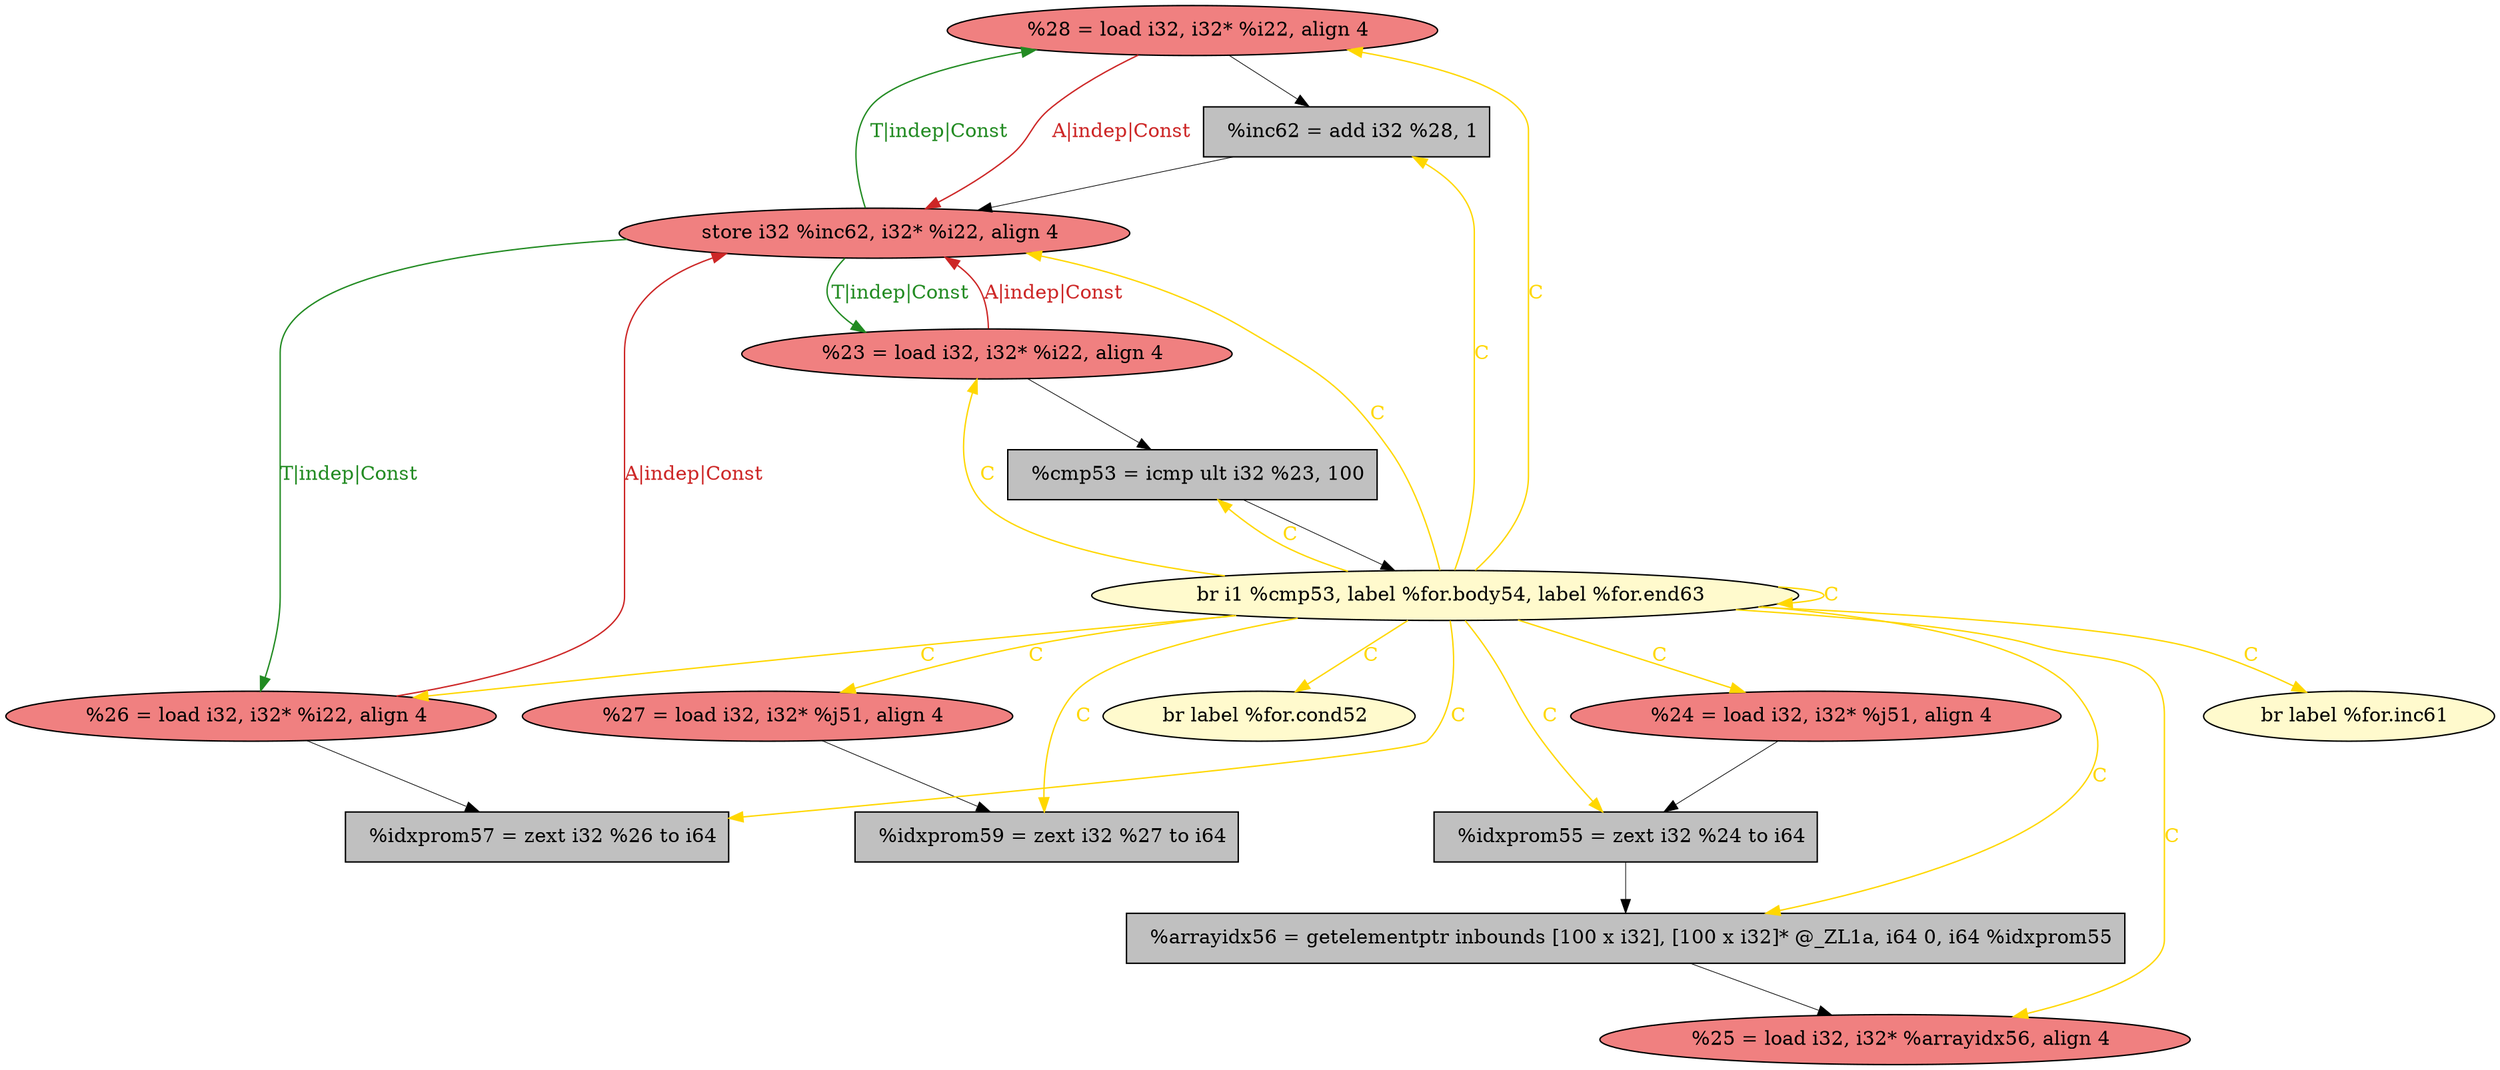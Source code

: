 
digraph G {


node1046 [fillcolor=lightcoral,label="  %28 = load i32, i32* %i22, align 4",shape=ellipse,style=filled ]
node1044 [fillcolor=lightcoral,label="  %27 = load i32, i32* %j51, align 4",shape=ellipse,style=filled ]
node1043 [fillcolor=grey,label="  %inc62 = add i32 %28, 1",shape=rectangle,style=filled ]
node1042 [fillcolor=lemonchiffon,label="  br label %for.inc61",shape=ellipse,style=filled ]
node1041 [fillcolor=lightcoral,label="  %26 = load i32, i32* %i22, align 4",shape=ellipse,style=filled ]
node1039 [fillcolor=lemonchiffon,label="  br label %for.cond52",shape=ellipse,style=filled ]
node1040 [fillcolor=lemonchiffon,label="  br i1 %cmp53, label %for.body54, label %for.end63",shape=ellipse,style=filled ]
node1038 [fillcolor=lightcoral,label="  %23 = load i32, i32* %i22, align 4",shape=ellipse,style=filled ]
node1033 [fillcolor=lightcoral,label="  store i32 %inc62, i32* %i22, align 4",shape=ellipse,style=filled ]
node1032 [fillcolor=grey,label="  %arrayidx56 = getelementptr inbounds [100 x i32], [100 x i32]* @_ZL1a, i64 0, i64 %idxprom55",shape=rectangle,style=filled ]
node1034 [fillcolor=grey,label="  %idxprom55 = zext i32 %24 to i64",shape=rectangle,style=filled ]
node1035 [fillcolor=grey,label="  %idxprom57 = zext i32 %26 to i64",shape=rectangle,style=filled ]
node1045 [fillcolor=grey,label="  %cmp53 = icmp ult i32 %23, 100",shape=rectangle,style=filled ]
node1036 [fillcolor=lightcoral,label="  %24 = load i32, i32* %j51, align 4",shape=ellipse,style=filled ]
node1047 [fillcolor=grey,label="  %idxprom59 = zext i32 %27 to i64",shape=rectangle,style=filled ]
node1037 [fillcolor=lightcoral,label="  %25 = load i32, i32* %arrayidx56, align 4",shape=ellipse,style=filled ]

node1034->node1032 [style=solid,color=black,label="",penwidth=0.5,fontcolor=black ]
node1033->node1041 [style=solid,color=forestgreen,label="T|indep|Const",penwidth=1.0,fontcolor=forestgreen ]
node1033->node1046 [style=solid,color=forestgreen,label="T|indep|Const",penwidth=1.0,fontcolor=forestgreen ]
node1041->node1033 [style=solid,color=firebrick3,label="A|indep|Const",penwidth=1.0,fontcolor=firebrick3 ]
node1045->node1040 [style=solid,color=black,label="",penwidth=0.5,fontcolor=black ]
node1038->node1033 [style=solid,color=firebrick3,label="A|indep|Const",penwidth=1.0,fontcolor=firebrick3 ]
node1040->node1045 [style=solid,color=gold,label="C",penwidth=1.0,fontcolor=gold ]
node1032->node1037 [style=solid,color=black,label="",penwidth=0.5,fontcolor=black ]
node1040->node1037 [style=solid,color=gold,label="C",penwidth=1.0,fontcolor=gold ]
node1040->node1040 [style=solid,color=gold,label="C",penwidth=1.0,fontcolor=gold ]
node1040->node1038 [style=solid,color=gold,label="C",penwidth=1.0,fontcolor=gold ]
node1043->node1033 [style=solid,color=black,label="",penwidth=0.5,fontcolor=black ]
node1040->node1035 [style=solid,color=gold,label="C",penwidth=1.0,fontcolor=gold ]
node1040->node1034 [style=solid,color=gold,label="C",penwidth=1.0,fontcolor=gold ]
node1046->node1033 [style=solid,color=firebrick3,label="A|indep|Const",penwidth=1.0,fontcolor=firebrick3 ]
node1036->node1034 [style=solid,color=black,label="",penwidth=0.5,fontcolor=black ]
node1040->node1047 [style=solid,color=gold,label="C",penwidth=1.0,fontcolor=gold ]
node1040->node1044 [style=solid,color=gold,label="C",penwidth=1.0,fontcolor=gold ]
node1040->node1043 [style=solid,color=gold,label="C",penwidth=1.0,fontcolor=gold ]
node1033->node1038 [style=solid,color=forestgreen,label="T|indep|Const",penwidth=1.0,fontcolor=forestgreen ]
node1040->node1042 [style=solid,color=gold,label="C",penwidth=1.0,fontcolor=gold ]
node1040->node1032 [style=solid,color=gold,label="C",penwidth=1.0,fontcolor=gold ]
node1040->node1033 [style=solid,color=gold,label="C",penwidth=1.0,fontcolor=gold ]
node1040->node1039 [style=solid,color=gold,label="C",penwidth=1.0,fontcolor=gold ]
node1040->node1041 [style=solid,color=gold,label="C",penwidth=1.0,fontcolor=gold ]
node1040->node1036 [style=solid,color=gold,label="C",penwidth=1.0,fontcolor=gold ]
node1040->node1046 [style=solid,color=gold,label="C",penwidth=1.0,fontcolor=gold ]
node1038->node1045 [style=solid,color=black,label="",penwidth=0.5,fontcolor=black ]
node1041->node1035 [style=solid,color=black,label="",penwidth=0.5,fontcolor=black ]
node1046->node1043 [style=solid,color=black,label="",penwidth=0.5,fontcolor=black ]
node1044->node1047 [style=solid,color=black,label="",penwidth=0.5,fontcolor=black ]


}
